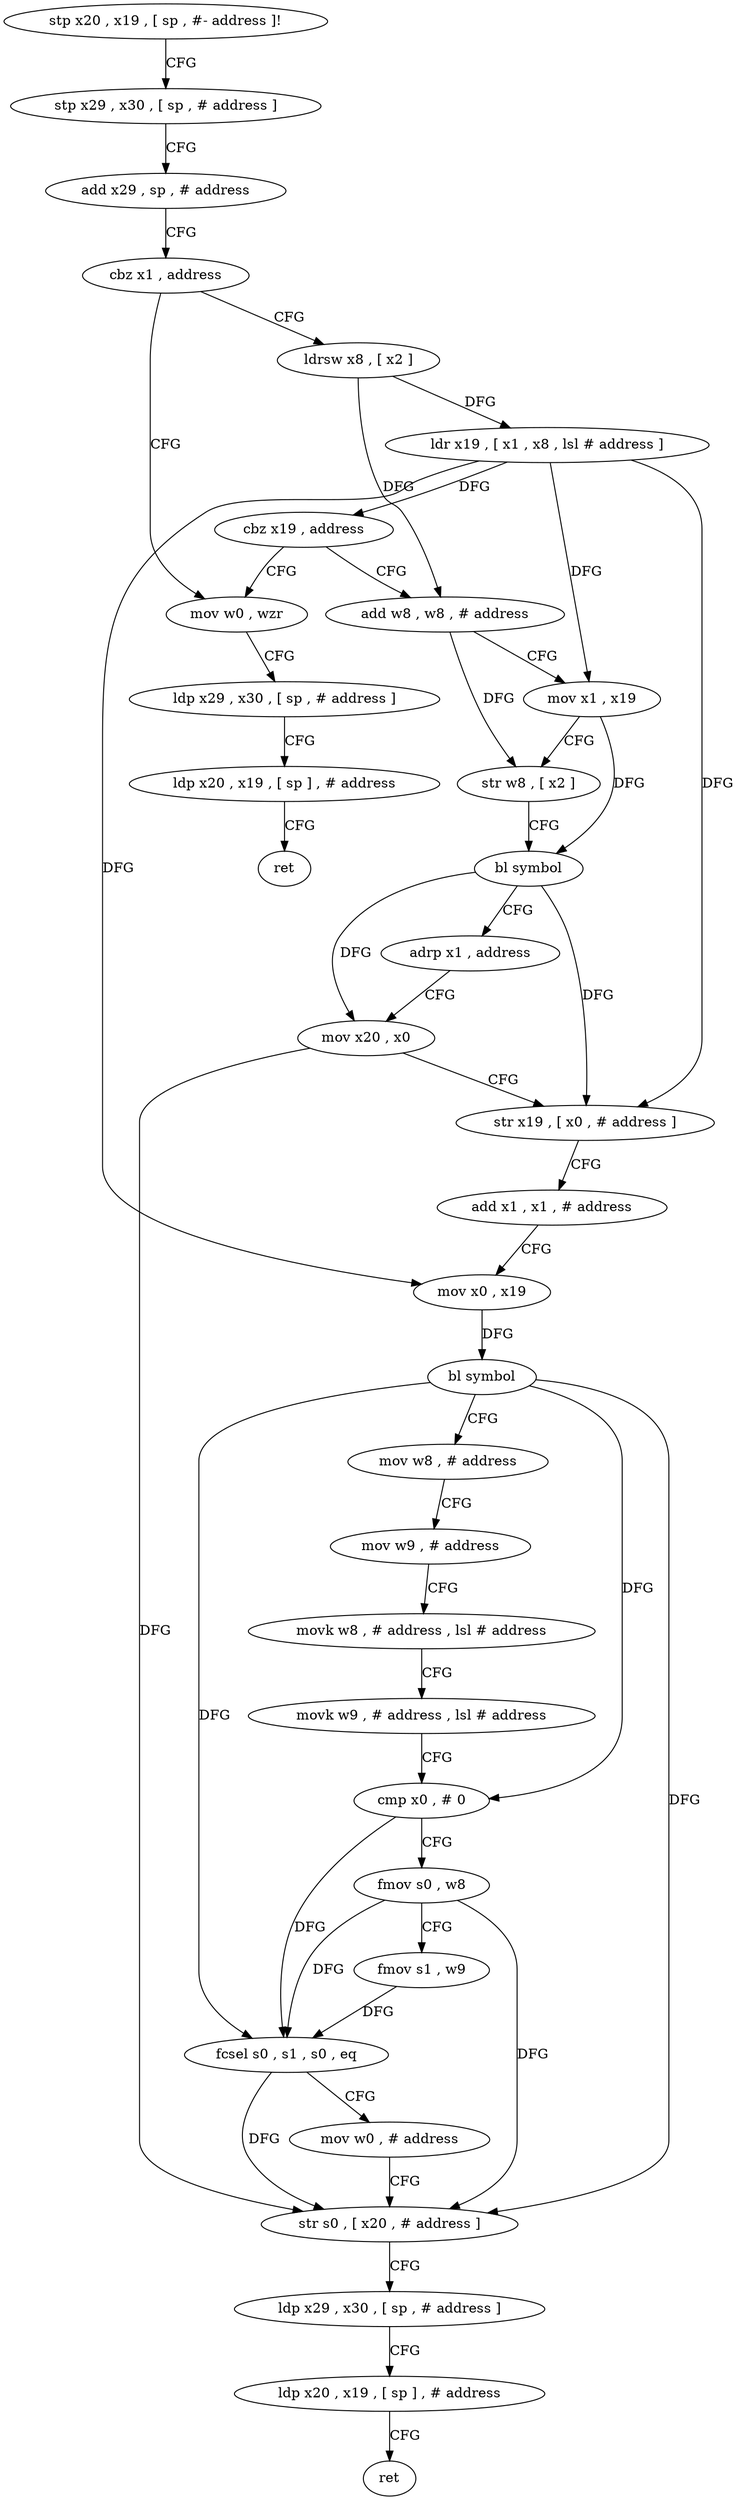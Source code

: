 digraph "func" {
"4250140" [label = "stp x20 , x19 , [ sp , #- address ]!" ]
"4250144" [label = "stp x29 , x30 , [ sp , # address ]" ]
"4250148" [label = "add x29 , sp , # address" ]
"4250152" [label = "cbz x1 , address" ]
"4250260" [label = "mov w0 , wzr" ]
"4250156" [label = "ldrsw x8 , [ x2 ]" ]
"4250264" [label = "ldp x29 , x30 , [ sp , # address ]" ]
"4250268" [label = "ldp x20 , x19 , [ sp ] , # address" ]
"4250272" [label = "ret" ]
"4250160" [label = "ldr x19 , [ x1 , x8 , lsl # address ]" ]
"4250164" [label = "cbz x19 , address" ]
"4250168" [label = "add w8 , w8 , # address" ]
"4250172" [label = "mov x1 , x19" ]
"4250176" [label = "str w8 , [ x2 ]" ]
"4250180" [label = "bl symbol" ]
"4250184" [label = "adrp x1 , address" ]
"4250188" [label = "mov x20 , x0" ]
"4250192" [label = "str x19 , [ x0 , # address ]" ]
"4250196" [label = "add x1 , x1 , # address" ]
"4250200" [label = "mov x0 , x19" ]
"4250204" [label = "bl symbol" ]
"4250208" [label = "mov w8 , # address" ]
"4250212" [label = "mov w9 , # address" ]
"4250216" [label = "movk w8 , # address , lsl # address" ]
"4250220" [label = "movk w9 , # address , lsl # address" ]
"4250224" [label = "cmp x0 , # 0" ]
"4250228" [label = "fmov s0 , w8" ]
"4250232" [label = "fmov s1 , w9" ]
"4250236" [label = "fcsel s0 , s1 , s0 , eq" ]
"4250240" [label = "mov w0 , # address" ]
"4250244" [label = "str s0 , [ x20 , # address ]" ]
"4250248" [label = "ldp x29 , x30 , [ sp , # address ]" ]
"4250252" [label = "ldp x20 , x19 , [ sp ] , # address" ]
"4250256" [label = "ret" ]
"4250140" -> "4250144" [ label = "CFG" ]
"4250144" -> "4250148" [ label = "CFG" ]
"4250148" -> "4250152" [ label = "CFG" ]
"4250152" -> "4250260" [ label = "CFG" ]
"4250152" -> "4250156" [ label = "CFG" ]
"4250260" -> "4250264" [ label = "CFG" ]
"4250156" -> "4250160" [ label = "DFG" ]
"4250156" -> "4250168" [ label = "DFG" ]
"4250264" -> "4250268" [ label = "CFG" ]
"4250268" -> "4250272" [ label = "CFG" ]
"4250160" -> "4250164" [ label = "DFG" ]
"4250160" -> "4250172" [ label = "DFG" ]
"4250160" -> "4250192" [ label = "DFG" ]
"4250160" -> "4250200" [ label = "DFG" ]
"4250164" -> "4250260" [ label = "CFG" ]
"4250164" -> "4250168" [ label = "CFG" ]
"4250168" -> "4250172" [ label = "CFG" ]
"4250168" -> "4250176" [ label = "DFG" ]
"4250172" -> "4250176" [ label = "CFG" ]
"4250172" -> "4250180" [ label = "DFG" ]
"4250176" -> "4250180" [ label = "CFG" ]
"4250180" -> "4250184" [ label = "CFG" ]
"4250180" -> "4250188" [ label = "DFG" ]
"4250180" -> "4250192" [ label = "DFG" ]
"4250184" -> "4250188" [ label = "CFG" ]
"4250188" -> "4250192" [ label = "CFG" ]
"4250188" -> "4250244" [ label = "DFG" ]
"4250192" -> "4250196" [ label = "CFG" ]
"4250196" -> "4250200" [ label = "CFG" ]
"4250200" -> "4250204" [ label = "DFG" ]
"4250204" -> "4250208" [ label = "CFG" ]
"4250204" -> "4250224" [ label = "DFG" ]
"4250204" -> "4250236" [ label = "DFG" ]
"4250204" -> "4250244" [ label = "DFG" ]
"4250208" -> "4250212" [ label = "CFG" ]
"4250212" -> "4250216" [ label = "CFG" ]
"4250216" -> "4250220" [ label = "CFG" ]
"4250220" -> "4250224" [ label = "CFG" ]
"4250224" -> "4250228" [ label = "CFG" ]
"4250224" -> "4250236" [ label = "DFG" ]
"4250228" -> "4250232" [ label = "CFG" ]
"4250228" -> "4250236" [ label = "DFG" ]
"4250228" -> "4250244" [ label = "DFG" ]
"4250232" -> "4250236" [ label = "DFG" ]
"4250236" -> "4250240" [ label = "CFG" ]
"4250236" -> "4250244" [ label = "DFG" ]
"4250240" -> "4250244" [ label = "CFG" ]
"4250244" -> "4250248" [ label = "CFG" ]
"4250248" -> "4250252" [ label = "CFG" ]
"4250252" -> "4250256" [ label = "CFG" ]
}
